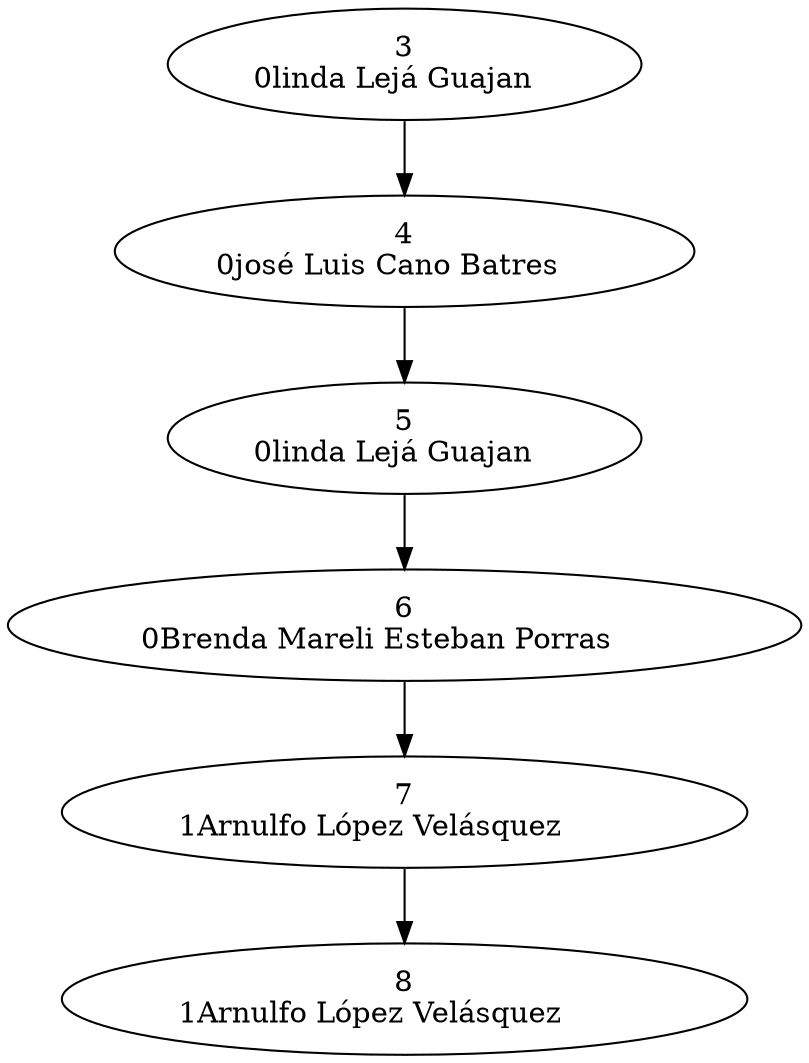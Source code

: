 digraph G {
  3 [label="3\n0linda Lejá Guajan	"];
  4 [label="4\n0josé Luis Cano Batres	"];
  5 [label="5\n0linda Lejá Guajan	"];
  6 [label="6\n0Brenda Mareli Esteban Porras	"];
  7 [label="7\n1Arnulfo López Velásquez	"];
  8 [label="8\n1Arnulfo López Velásquez	"];
  3 -> 4;
  4 -> 5;
  5 -> 6;
  6 -> 7;
  7 -> 8;
}
